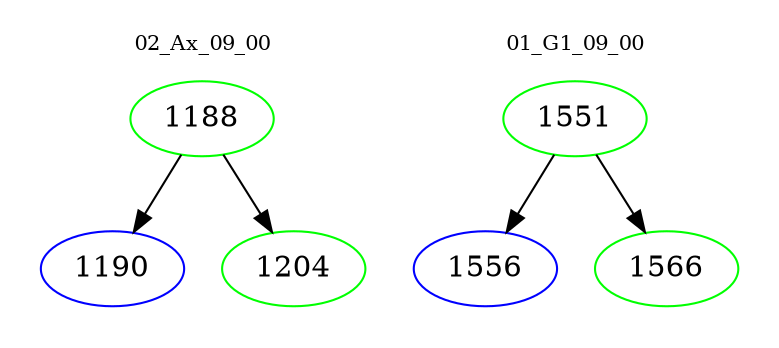 digraph{
subgraph cluster_0 {
color = white
label = "02_Ax_09_00";
fontsize=10;
T0_1188 [label="1188", color="green"]
T0_1188 -> T0_1190 [color="black"]
T0_1190 [label="1190", color="blue"]
T0_1188 -> T0_1204 [color="black"]
T0_1204 [label="1204", color="green"]
}
subgraph cluster_1 {
color = white
label = "01_G1_09_00";
fontsize=10;
T1_1551 [label="1551", color="green"]
T1_1551 -> T1_1556 [color="black"]
T1_1556 [label="1556", color="blue"]
T1_1551 -> T1_1566 [color="black"]
T1_1566 [label="1566", color="green"]
}
}
